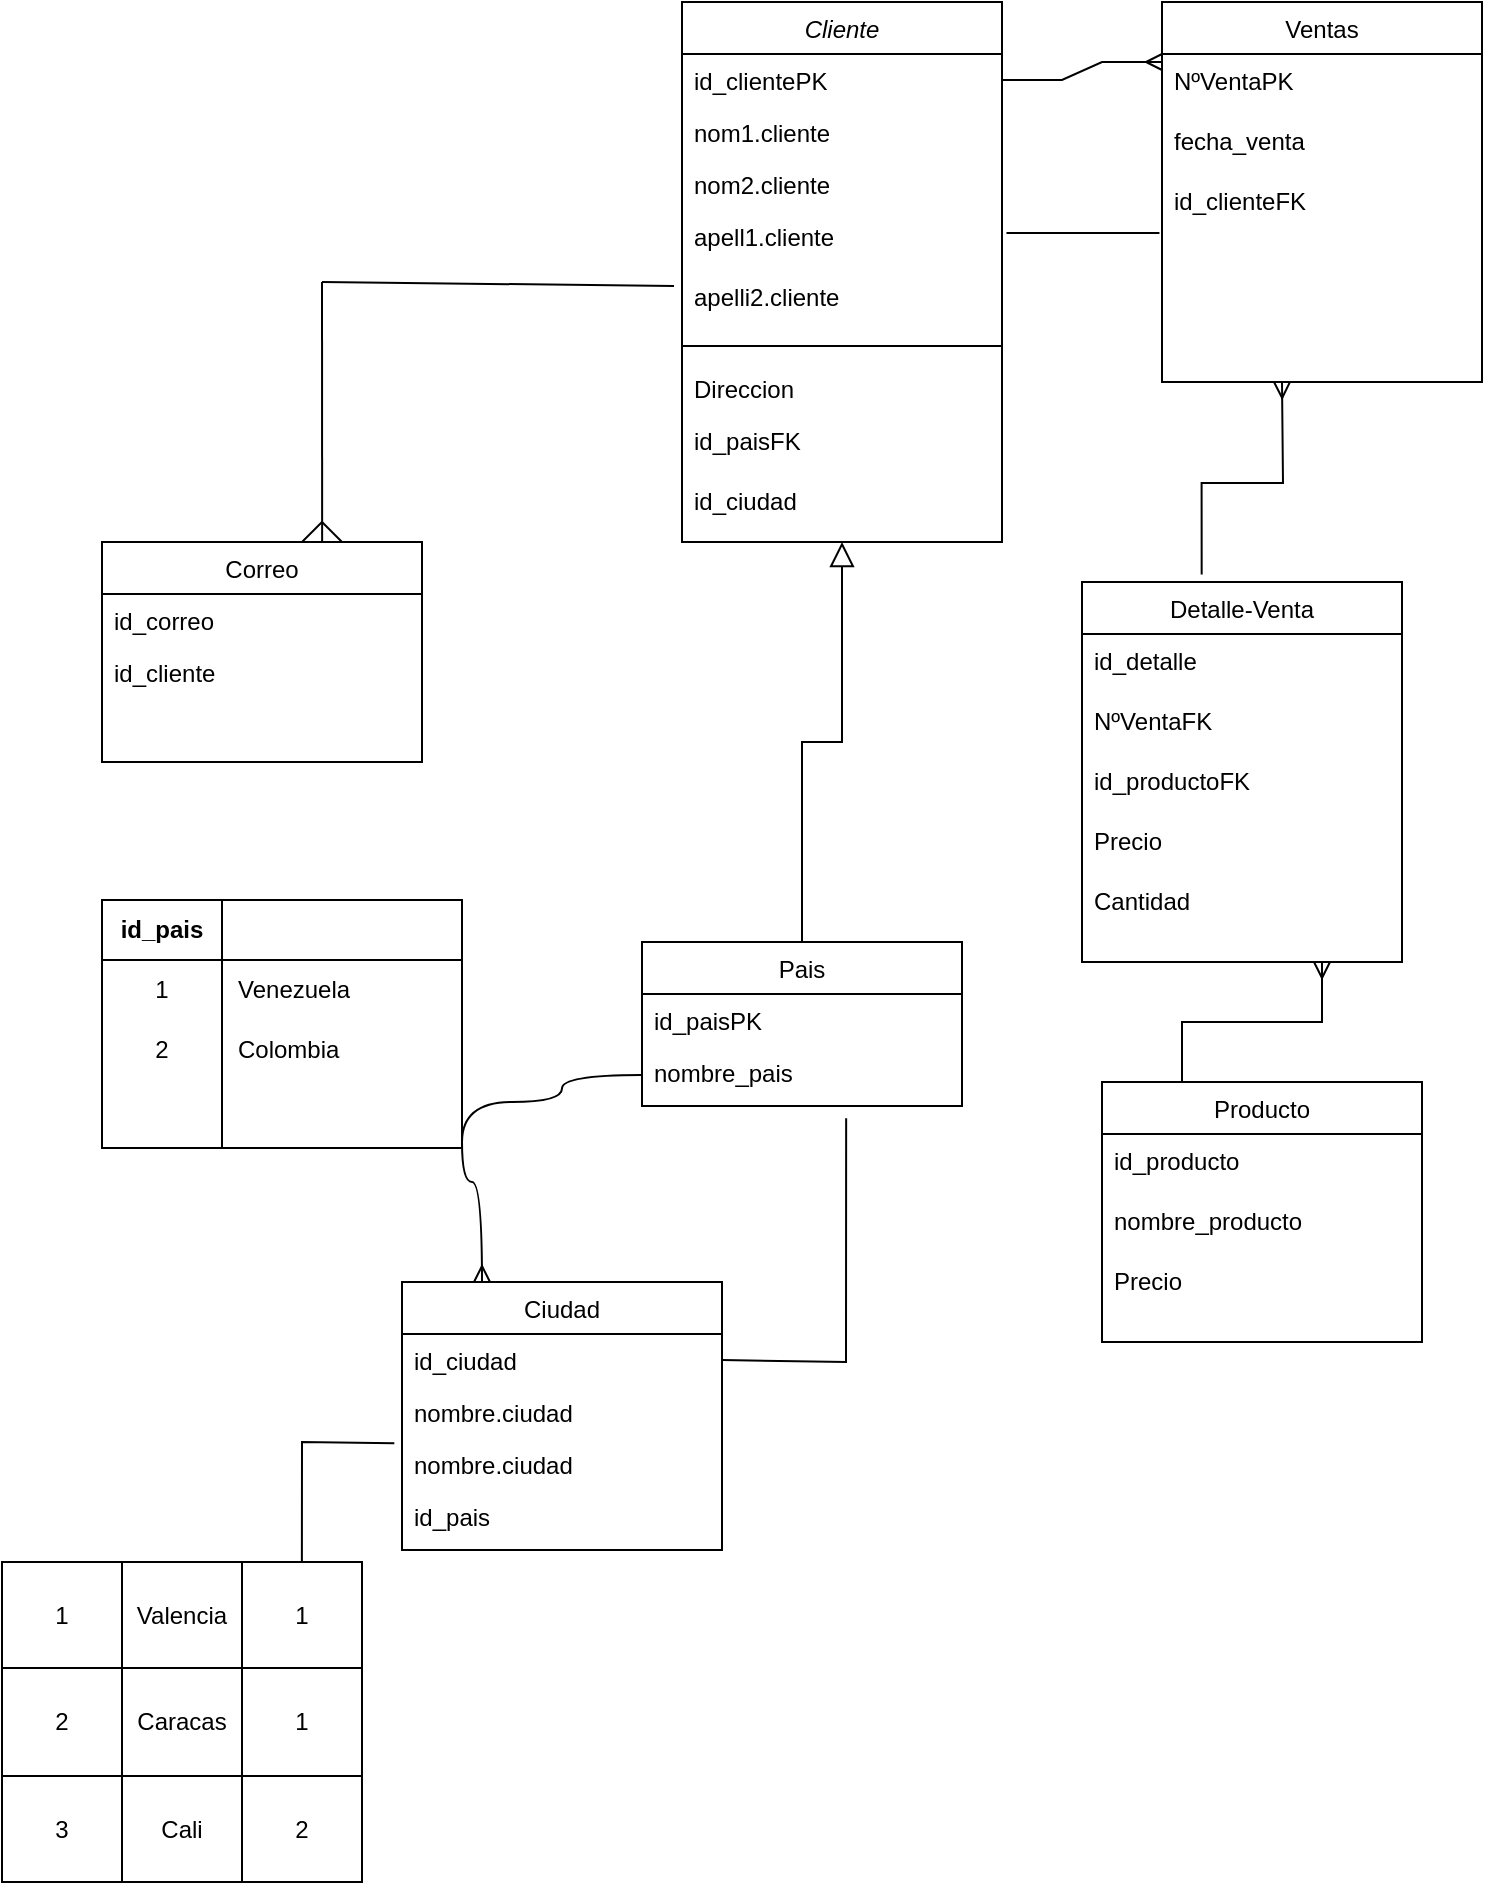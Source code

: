 <mxfile version="21.3.7" type="github">
  <diagram id="C5RBs43oDa-KdzZeNtuy" name="Page-1">
    <mxGraphModel dx="1076" dy="739" grid="1" gridSize="10" guides="1" tooltips="1" connect="1" arrows="1" fold="1" page="1" pageScale="1" pageWidth="827" pageHeight="1169" math="0" shadow="0">
      <root>
        <mxCell id="WIyWlLk6GJQsqaUBKTNV-0" />
        <mxCell id="WIyWlLk6GJQsqaUBKTNV-1" parent="WIyWlLk6GJQsqaUBKTNV-0" />
        <mxCell id="zkfFHV4jXpPFQw0GAbJ--0" value="Cliente" style="swimlane;fontStyle=2;align=center;verticalAlign=top;childLayout=stackLayout;horizontal=1;startSize=26;horizontalStack=0;resizeParent=1;resizeLast=0;collapsible=1;marginBottom=0;rounded=0;shadow=0;strokeWidth=1;" parent="WIyWlLk6GJQsqaUBKTNV-1" vertex="1">
          <mxGeometry x="380" y="60" width="160" height="270" as="geometry">
            <mxRectangle x="230" y="140" width="160" height="26" as="alternateBounds" />
          </mxGeometry>
        </mxCell>
        <mxCell id="zkfFHV4jXpPFQw0GAbJ--1" value="id_clientePK" style="text;align=left;verticalAlign=top;spacingLeft=4;spacingRight=4;overflow=hidden;rotatable=0;points=[[0,0.5],[1,0.5]];portConstraint=eastwest;" parent="zkfFHV4jXpPFQw0GAbJ--0" vertex="1">
          <mxGeometry y="26" width="160" height="26" as="geometry" />
        </mxCell>
        <mxCell id="zkfFHV4jXpPFQw0GAbJ--2" value="nom1.cliente" style="text;align=left;verticalAlign=top;spacingLeft=4;spacingRight=4;overflow=hidden;rotatable=0;points=[[0,0.5],[1,0.5]];portConstraint=eastwest;rounded=0;shadow=0;html=0;" parent="zkfFHV4jXpPFQw0GAbJ--0" vertex="1">
          <mxGeometry y="52" width="160" height="26" as="geometry" />
        </mxCell>
        <mxCell id="zkfFHV4jXpPFQw0GAbJ--3" value="nom2.cliente" style="text;align=left;verticalAlign=top;spacingLeft=4;spacingRight=4;overflow=hidden;rotatable=0;points=[[0,0.5],[1,0.5]];portConstraint=eastwest;rounded=0;shadow=0;html=0;" parent="zkfFHV4jXpPFQw0GAbJ--0" vertex="1">
          <mxGeometry y="78" width="160" height="26" as="geometry" />
        </mxCell>
        <mxCell id="vgjot9gvpbiuGlQ6423_-0" value="apell1.cliente" style="text;html=1;align=left;verticalAlign=top;resizable=0;points=[];autosize=1;strokeColor=none;fillColor=none;spacingLeft=4;spacingRight=4;" vertex="1" parent="zkfFHV4jXpPFQw0GAbJ--0">
          <mxGeometry y="104" width="160" height="30" as="geometry" />
        </mxCell>
        <mxCell id="vgjot9gvpbiuGlQ6423_-1" value="apelli2.cliente" style="text;html=1;align=left;verticalAlign=top;resizable=0;points=[];autosize=1;strokeColor=none;fillColor=none;spacingLeft=4;spacingRight=4;" vertex="1" parent="zkfFHV4jXpPFQw0GAbJ--0">
          <mxGeometry y="134" width="160" height="30" as="geometry" />
        </mxCell>
        <mxCell id="zkfFHV4jXpPFQw0GAbJ--4" value="" style="line;html=1;strokeWidth=1;align=left;verticalAlign=middle;spacingTop=-1;spacingLeft=3;spacingRight=3;rotatable=0;labelPosition=right;points=[];portConstraint=eastwest;" parent="zkfFHV4jXpPFQw0GAbJ--0" vertex="1">
          <mxGeometry y="164" width="160" height="16" as="geometry" />
        </mxCell>
        <mxCell id="zkfFHV4jXpPFQw0GAbJ--5" value="Direccion" style="text;align=left;verticalAlign=top;spacingLeft=4;spacingRight=4;overflow=hidden;rotatable=0;points=[[0,0.5],[1,0.5]];portConstraint=eastwest;" parent="zkfFHV4jXpPFQw0GAbJ--0" vertex="1">
          <mxGeometry y="180" width="160" height="26" as="geometry" />
        </mxCell>
        <mxCell id="vgjot9gvpbiuGlQ6423_-2" value="id_paisFK" style="text;html=1;align=left;verticalAlign=top;resizable=0;points=[];autosize=1;strokeColor=none;fillColor=none;spacingLeft=4;spacingRight=4;" vertex="1" parent="zkfFHV4jXpPFQw0GAbJ--0">
          <mxGeometry y="206" width="160" height="30" as="geometry" />
        </mxCell>
        <mxCell id="vgjot9gvpbiuGlQ6423_-3" value="id_ciudad" style="text;html=1;align=left;verticalAlign=top;resizable=0;points=[];autosize=1;strokeColor=none;fillColor=none;spacingLeft=4;spacingRight=4;" vertex="1" parent="zkfFHV4jXpPFQw0GAbJ--0">
          <mxGeometry y="236" width="160" height="30" as="geometry" />
        </mxCell>
        <mxCell id="zkfFHV4jXpPFQw0GAbJ--6" value="Correo" style="swimlane;fontStyle=0;align=center;verticalAlign=top;childLayout=stackLayout;horizontal=1;startSize=26;horizontalStack=0;resizeParent=1;resizeLast=0;collapsible=1;marginBottom=0;rounded=0;shadow=0;strokeWidth=1;" parent="WIyWlLk6GJQsqaUBKTNV-1" vertex="1">
          <mxGeometry x="90" y="330" width="160" height="110" as="geometry">
            <mxRectangle x="130" y="380" width="160" height="26" as="alternateBounds" />
          </mxGeometry>
        </mxCell>
        <mxCell id="zkfFHV4jXpPFQw0GAbJ--7" value="id_correo" style="text;align=left;verticalAlign=top;spacingLeft=4;spacingRight=4;overflow=hidden;rotatable=0;points=[[0,0.5],[1,0.5]];portConstraint=eastwest;" parent="zkfFHV4jXpPFQw0GAbJ--6" vertex="1">
          <mxGeometry y="26" width="160" height="26" as="geometry" />
        </mxCell>
        <mxCell id="zkfFHV4jXpPFQw0GAbJ--8" value="id_cliente" style="text;align=left;verticalAlign=top;spacingLeft=4;spacingRight=4;overflow=hidden;rotatable=0;points=[[0,0.5],[1,0.5]];portConstraint=eastwest;rounded=0;shadow=0;html=0;" parent="zkfFHV4jXpPFQw0GAbJ--6" vertex="1">
          <mxGeometry y="52" width="160" height="26" as="geometry" />
        </mxCell>
        <mxCell id="zkfFHV4jXpPFQw0GAbJ--13" value="Pais" style="swimlane;fontStyle=0;align=center;verticalAlign=top;childLayout=stackLayout;horizontal=1;startSize=26;horizontalStack=0;resizeParent=1;resizeLast=0;collapsible=1;marginBottom=0;rounded=0;shadow=0;strokeWidth=1;" parent="WIyWlLk6GJQsqaUBKTNV-1" vertex="1">
          <mxGeometry x="360" y="530" width="160" height="82" as="geometry">
            <mxRectangle x="340" y="380" width="170" height="26" as="alternateBounds" />
          </mxGeometry>
        </mxCell>
        <mxCell id="zkfFHV4jXpPFQw0GAbJ--14" value="id_paisPK" style="text;align=left;verticalAlign=top;spacingLeft=4;spacingRight=4;overflow=hidden;rotatable=0;points=[[0,0.5],[1,0.5]];portConstraint=eastwest;" parent="zkfFHV4jXpPFQw0GAbJ--13" vertex="1">
          <mxGeometry y="26" width="160" height="26" as="geometry" />
        </mxCell>
        <mxCell id="vgjot9gvpbiuGlQ6423_-12" value="nombre_pais" style="text;html=1;align=left;verticalAlign=top;resizable=0;points=[];autosize=1;strokeColor=none;fillColor=none;spacingLeft=4;spacingRight=4;" vertex="1" parent="zkfFHV4jXpPFQw0GAbJ--13">
          <mxGeometry y="52" width="160" height="30" as="geometry" />
        </mxCell>
        <mxCell id="zkfFHV4jXpPFQw0GAbJ--16" value="" style="endArrow=block;endSize=10;endFill=0;shadow=0;strokeWidth=1;rounded=0;edgeStyle=elbowEdgeStyle;elbow=vertical;" parent="WIyWlLk6GJQsqaUBKTNV-1" source="zkfFHV4jXpPFQw0GAbJ--13" target="zkfFHV4jXpPFQw0GAbJ--0" edge="1">
          <mxGeometry width="160" relative="1" as="geometry">
            <mxPoint x="210" y="373" as="sourcePoint" />
            <mxPoint x="310" y="271" as="targetPoint" />
          </mxGeometry>
        </mxCell>
        <mxCell id="zkfFHV4jXpPFQw0GAbJ--17" value="Ventas" style="swimlane;fontStyle=0;align=center;verticalAlign=top;childLayout=stackLayout;horizontal=1;startSize=26;horizontalStack=0;resizeParent=1;resizeLast=0;collapsible=1;marginBottom=0;rounded=0;shadow=0;strokeWidth=1;" parent="WIyWlLk6GJQsqaUBKTNV-1" vertex="1">
          <mxGeometry x="620" y="60" width="160" height="190" as="geometry">
            <mxRectangle x="550" y="140" width="160" height="26" as="alternateBounds" />
          </mxGeometry>
        </mxCell>
        <mxCell id="vgjot9gvpbiuGlQ6423_-99" value="NºVentaPK" style="text;html=1;align=left;verticalAlign=top;resizable=0;points=[];autosize=1;strokeColor=none;fillColor=none;spacingLeft=4;spacingRight=4;" vertex="1" parent="zkfFHV4jXpPFQw0GAbJ--17">
          <mxGeometry y="26" width="160" height="30" as="geometry" />
        </mxCell>
        <mxCell id="vgjot9gvpbiuGlQ6423_-100" value="fecha_venta" style="text;html=1;align=left;verticalAlign=top;resizable=0;points=[];autosize=1;strokeColor=none;fillColor=none;spacingLeft=4;spacingRight=4;" vertex="1" parent="zkfFHV4jXpPFQw0GAbJ--17">
          <mxGeometry y="56" width="160" height="30" as="geometry" />
        </mxCell>
        <mxCell id="vgjot9gvpbiuGlQ6423_-101" value="id_clienteFK" style="text;html=1;align=left;verticalAlign=top;resizable=0;points=[];autosize=1;strokeColor=none;fillColor=none;spacingLeft=4;spacingRight=4;" vertex="1" parent="zkfFHV4jXpPFQw0GAbJ--17">
          <mxGeometry y="86" width="160" height="30" as="geometry" />
        </mxCell>
        <mxCell id="vgjot9gvpbiuGlQ6423_-7" value="" style="endArrow=none;html=1;rounded=0;exitX=0.688;exitY=0;exitDx=0;exitDy=0;exitPerimeter=0;" edge="1" parent="WIyWlLk6GJQsqaUBKTNV-1" source="zkfFHV4jXpPFQw0GAbJ--6">
          <mxGeometry width="50" height="50" relative="1" as="geometry">
            <mxPoint x="200" y="320" as="sourcePoint" />
            <mxPoint x="200" y="200" as="targetPoint" />
          </mxGeometry>
        </mxCell>
        <mxCell id="vgjot9gvpbiuGlQ6423_-9" value="" style="endArrow=none;html=1;rounded=0;entryX=-0.025;entryY=0.267;entryDx=0;entryDy=0;entryPerimeter=0;" edge="1" parent="WIyWlLk6GJQsqaUBKTNV-1" target="vgjot9gvpbiuGlQ6423_-1">
          <mxGeometry width="50" height="50" relative="1" as="geometry">
            <mxPoint x="200" y="200" as="sourcePoint" />
            <mxPoint x="290" y="190" as="targetPoint" />
          </mxGeometry>
        </mxCell>
        <mxCell id="vgjot9gvpbiuGlQ6423_-10" value="" style="endArrow=none;html=1;rounded=0;" edge="1" parent="WIyWlLk6GJQsqaUBKTNV-1">
          <mxGeometry width="50" height="50" relative="1" as="geometry">
            <mxPoint x="190" y="330" as="sourcePoint" />
            <mxPoint x="200" y="320" as="targetPoint" />
          </mxGeometry>
        </mxCell>
        <mxCell id="vgjot9gvpbiuGlQ6423_-11" value="" style="endArrow=none;html=1;rounded=0;exitX=0.75;exitY=0;exitDx=0;exitDy=0;" edge="1" parent="WIyWlLk6GJQsqaUBKTNV-1" source="zkfFHV4jXpPFQw0GAbJ--6">
          <mxGeometry width="50" height="50" relative="1" as="geometry">
            <mxPoint x="180" y="320" as="sourcePoint" />
            <mxPoint x="200" y="320" as="targetPoint" />
          </mxGeometry>
        </mxCell>
        <mxCell id="vgjot9gvpbiuGlQ6423_-63" value="" style="shape=table;startSize=0;container=1;collapsible=1;childLayout=tableLayout;fixedRows=1;rowLines=0;fontStyle=1;align=center;resizeLast=1;html=1;" vertex="1" parent="WIyWlLk6GJQsqaUBKTNV-1">
          <mxGeometry x="90" y="509" width="180" height="124" as="geometry" />
        </mxCell>
        <mxCell id="vgjot9gvpbiuGlQ6423_-64" value="" style="shape=tableRow;horizontal=0;startSize=0;swimlaneHead=0;swimlaneBody=0;fillColor=none;collapsible=0;dropTarget=0;points=[[0,0.5],[1,0.5]];portConstraint=eastwest;top=0;left=0;right=0;bottom=1;" vertex="1" parent="vgjot9gvpbiuGlQ6423_-63">
          <mxGeometry width="180" height="30" as="geometry" />
        </mxCell>
        <mxCell id="vgjot9gvpbiuGlQ6423_-65" value="id_pais" style="shape=partialRectangle;connectable=0;fillColor=none;top=0;left=0;bottom=0;right=0;fontStyle=1;overflow=hidden;whiteSpace=wrap;html=1;" vertex="1" parent="vgjot9gvpbiuGlQ6423_-64">
          <mxGeometry width="60" height="30" as="geometry">
            <mxRectangle width="60" height="30" as="alternateBounds" />
          </mxGeometry>
        </mxCell>
        <mxCell id="vgjot9gvpbiuGlQ6423_-66" value="" style="shape=partialRectangle;connectable=0;fillColor=none;top=0;left=0;bottom=0;right=0;align=left;spacingLeft=6;fontStyle=5;overflow=hidden;whiteSpace=wrap;html=1;" vertex="1" parent="vgjot9gvpbiuGlQ6423_-64">
          <mxGeometry x="60" width="120" height="30" as="geometry">
            <mxRectangle width="120" height="30" as="alternateBounds" />
          </mxGeometry>
        </mxCell>
        <mxCell id="vgjot9gvpbiuGlQ6423_-67" value="" style="shape=tableRow;horizontal=0;startSize=0;swimlaneHead=0;swimlaneBody=0;fillColor=none;collapsible=0;dropTarget=0;points=[[0,0.5],[1,0.5]];portConstraint=eastwest;top=0;left=0;right=0;bottom=0;" vertex="1" parent="vgjot9gvpbiuGlQ6423_-63">
          <mxGeometry y="30" width="180" height="30" as="geometry" />
        </mxCell>
        <mxCell id="vgjot9gvpbiuGlQ6423_-68" value="1" style="shape=partialRectangle;connectable=0;fillColor=none;top=0;left=0;bottom=0;right=0;editable=1;overflow=hidden;whiteSpace=wrap;html=1;" vertex="1" parent="vgjot9gvpbiuGlQ6423_-67">
          <mxGeometry width="60" height="30" as="geometry">
            <mxRectangle width="60" height="30" as="alternateBounds" />
          </mxGeometry>
        </mxCell>
        <mxCell id="vgjot9gvpbiuGlQ6423_-69" value="Venezuela" style="shape=partialRectangle;connectable=0;fillColor=none;top=0;left=0;bottom=0;right=0;align=left;spacingLeft=6;overflow=hidden;whiteSpace=wrap;html=1;" vertex="1" parent="vgjot9gvpbiuGlQ6423_-67">
          <mxGeometry x="60" width="120" height="30" as="geometry">
            <mxRectangle width="120" height="30" as="alternateBounds" />
          </mxGeometry>
        </mxCell>
        <mxCell id="vgjot9gvpbiuGlQ6423_-70" value="" style="shape=tableRow;horizontal=0;startSize=0;swimlaneHead=0;swimlaneBody=0;fillColor=none;collapsible=0;dropTarget=0;points=[[0,0.5],[1,0.5]];portConstraint=eastwest;top=0;left=0;right=0;bottom=0;" vertex="1" parent="vgjot9gvpbiuGlQ6423_-63">
          <mxGeometry y="60" width="180" height="30" as="geometry" />
        </mxCell>
        <mxCell id="vgjot9gvpbiuGlQ6423_-71" value="2" style="shape=partialRectangle;connectable=0;fillColor=none;top=0;left=0;bottom=0;right=0;editable=1;overflow=hidden;whiteSpace=wrap;html=1;" vertex="1" parent="vgjot9gvpbiuGlQ6423_-70">
          <mxGeometry width="60" height="30" as="geometry">
            <mxRectangle width="60" height="30" as="alternateBounds" />
          </mxGeometry>
        </mxCell>
        <mxCell id="vgjot9gvpbiuGlQ6423_-72" value="Colombia" style="shape=partialRectangle;connectable=0;fillColor=none;top=0;left=0;bottom=0;right=0;align=left;spacingLeft=6;overflow=hidden;whiteSpace=wrap;html=1;" vertex="1" parent="vgjot9gvpbiuGlQ6423_-70">
          <mxGeometry x="60" width="120" height="30" as="geometry">
            <mxRectangle width="120" height="30" as="alternateBounds" />
          </mxGeometry>
        </mxCell>
        <mxCell id="vgjot9gvpbiuGlQ6423_-73" value="" style="shape=tableRow;horizontal=0;startSize=0;swimlaneHead=0;swimlaneBody=0;fillColor=none;collapsible=0;dropTarget=0;points=[[0,0.5],[1,0.5]];portConstraint=eastwest;top=0;left=0;right=0;bottom=0;" vertex="1" parent="vgjot9gvpbiuGlQ6423_-63">
          <mxGeometry y="90" width="180" height="34" as="geometry" />
        </mxCell>
        <mxCell id="vgjot9gvpbiuGlQ6423_-74" value="" style="shape=partialRectangle;connectable=0;fillColor=none;top=0;left=0;bottom=0;right=0;editable=1;overflow=hidden;whiteSpace=wrap;html=1;" vertex="1" parent="vgjot9gvpbiuGlQ6423_-73">
          <mxGeometry width="60" height="34" as="geometry">
            <mxRectangle width="60" height="34" as="alternateBounds" />
          </mxGeometry>
        </mxCell>
        <mxCell id="vgjot9gvpbiuGlQ6423_-75" value="" style="shape=partialRectangle;connectable=0;fillColor=none;top=0;left=0;bottom=0;right=0;align=left;spacingLeft=6;overflow=hidden;whiteSpace=wrap;html=1;" vertex="1" parent="vgjot9gvpbiuGlQ6423_-73">
          <mxGeometry x="60" width="120" height="34" as="geometry">
            <mxRectangle width="120" height="34" as="alternateBounds" />
          </mxGeometry>
        </mxCell>
        <mxCell id="vgjot9gvpbiuGlQ6423_-76" value="Ciudad" style="swimlane;fontStyle=0;align=center;verticalAlign=top;childLayout=stackLayout;horizontal=1;startSize=26;horizontalStack=0;resizeParent=1;resizeLast=0;collapsible=1;marginBottom=0;rounded=0;shadow=0;strokeWidth=1;" vertex="1" parent="WIyWlLk6GJQsqaUBKTNV-1">
          <mxGeometry x="240" y="700" width="160" height="134" as="geometry">
            <mxRectangle x="130" y="380" width="160" height="26" as="alternateBounds" />
          </mxGeometry>
        </mxCell>
        <mxCell id="vgjot9gvpbiuGlQ6423_-77" value="id_ciudad" style="text;align=left;verticalAlign=top;spacingLeft=4;spacingRight=4;overflow=hidden;rotatable=0;points=[[0,0.5],[1,0.5]];portConstraint=eastwest;" vertex="1" parent="vgjot9gvpbiuGlQ6423_-76">
          <mxGeometry y="26" width="160" height="26" as="geometry" />
        </mxCell>
        <mxCell id="vgjot9gvpbiuGlQ6423_-84" value="nombre.ciudad" style="text;align=left;verticalAlign=top;spacingLeft=4;spacingRight=4;overflow=hidden;rotatable=0;points=[[0,0.5],[1,0.5]];portConstraint=eastwest;rounded=0;shadow=0;html=0;" vertex="1" parent="vgjot9gvpbiuGlQ6423_-76">
          <mxGeometry y="52" width="160" height="26" as="geometry" />
        </mxCell>
        <mxCell id="vgjot9gvpbiuGlQ6423_-78" value="nombre.ciudad" style="text;align=left;verticalAlign=top;spacingLeft=4;spacingRight=4;overflow=hidden;rotatable=0;points=[[0,0.5],[1,0.5]];portConstraint=eastwest;rounded=0;shadow=0;html=0;" vertex="1" parent="vgjot9gvpbiuGlQ6423_-76">
          <mxGeometry y="78" width="160" height="26" as="geometry" />
        </mxCell>
        <mxCell id="vgjot9gvpbiuGlQ6423_-79" value="id_pais" style="text;html=1;align=left;verticalAlign=top;resizable=0;points=[];autosize=1;strokeColor=none;fillColor=none;spacingLeft=4;spacingRight=4;" vertex="1" parent="vgjot9gvpbiuGlQ6423_-76">
          <mxGeometry y="104" width="160" height="30" as="geometry" />
        </mxCell>
        <mxCell id="vgjot9gvpbiuGlQ6423_-81" value="" style="endArrow=none;html=1;rounded=0;exitX=1;exitY=0.5;exitDx=0;exitDy=0;entryX=0.638;entryY=1.206;entryDx=0;entryDy=0;entryPerimeter=0;" edge="1" parent="WIyWlLk6GJQsqaUBKTNV-1" source="vgjot9gvpbiuGlQ6423_-77" target="vgjot9gvpbiuGlQ6423_-12">
          <mxGeometry width="50" height="50" relative="1" as="geometry">
            <mxPoint x="440" y="710" as="sourcePoint" />
            <mxPoint x="490" y="660" as="targetPoint" />
            <Array as="points">
              <mxPoint x="462" y="740" />
            </Array>
          </mxGeometry>
        </mxCell>
        <mxCell id="vgjot9gvpbiuGlQ6423_-83" value="" style="edgeStyle=orthogonalEdgeStyle;fontSize=12;html=1;endArrow=ERmany;rounded=0;spacingTop=21;spacingLeft=10;exitX=-0.003;exitY=0.483;exitDx=0;exitDy=0;curved=1;exitPerimeter=0;strokeWidth=1;startSize=10;endFill=0;entryX=0.25;entryY=0;entryDx=0;entryDy=0;" edge="1" parent="WIyWlLk6GJQsqaUBKTNV-1" source="vgjot9gvpbiuGlQ6423_-12" target="vgjot9gvpbiuGlQ6423_-76">
          <mxGeometry width="100" height="100" relative="1" as="geometry">
            <mxPoint x="320" y="590" as="sourcePoint" />
            <mxPoint x="280" y="690" as="targetPoint" />
            <Array as="points">
              <mxPoint x="320" y="597" />
              <mxPoint x="320" y="610" />
              <mxPoint x="270" y="610" />
              <mxPoint x="270" y="650" />
              <mxPoint x="280" y="650" />
            </Array>
          </mxGeometry>
        </mxCell>
        <mxCell id="vgjot9gvpbiuGlQ6423_-85" value="" style="childLayout=tableLayout;recursiveResize=0;shadow=0;fillColor=none;" vertex="1" parent="WIyWlLk6GJQsqaUBKTNV-1">
          <mxGeometry x="40" y="840" width="180" height="160" as="geometry" />
        </mxCell>
        <mxCell id="vgjot9gvpbiuGlQ6423_-86" value="" style="shape=tableRow;horizontal=0;startSize=0;swimlaneHead=0;swimlaneBody=0;top=0;left=0;bottom=0;right=0;dropTarget=0;collapsible=0;recursiveResize=0;expand=0;fontStyle=0;fillColor=none;strokeColor=inherit;" vertex="1" parent="vgjot9gvpbiuGlQ6423_-85">
          <mxGeometry width="180" height="53" as="geometry" />
        </mxCell>
        <mxCell id="vgjot9gvpbiuGlQ6423_-87" value="1" style="connectable=0;recursiveResize=0;strokeColor=inherit;fillColor=none;align=center;whiteSpace=wrap;html=1;" vertex="1" parent="vgjot9gvpbiuGlQ6423_-86">
          <mxGeometry width="60" height="53" as="geometry">
            <mxRectangle width="60" height="53" as="alternateBounds" />
          </mxGeometry>
        </mxCell>
        <mxCell id="vgjot9gvpbiuGlQ6423_-88" value="Valencia" style="connectable=0;recursiveResize=0;strokeColor=inherit;fillColor=none;align=center;whiteSpace=wrap;html=1;" vertex="1" parent="vgjot9gvpbiuGlQ6423_-86">
          <mxGeometry x="60" width="60" height="53" as="geometry">
            <mxRectangle width="60" height="53" as="alternateBounds" />
          </mxGeometry>
        </mxCell>
        <mxCell id="vgjot9gvpbiuGlQ6423_-89" value="1" style="connectable=0;recursiveResize=0;strokeColor=inherit;fillColor=none;align=center;whiteSpace=wrap;html=1;" vertex="1" parent="vgjot9gvpbiuGlQ6423_-86">
          <mxGeometry x="120" width="60" height="53" as="geometry">
            <mxRectangle width="60" height="53" as="alternateBounds" />
          </mxGeometry>
        </mxCell>
        <mxCell id="vgjot9gvpbiuGlQ6423_-90" style="shape=tableRow;horizontal=0;startSize=0;swimlaneHead=0;swimlaneBody=0;top=0;left=0;bottom=0;right=0;dropTarget=0;collapsible=0;recursiveResize=0;expand=0;fontStyle=0;fillColor=none;strokeColor=inherit;" vertex="1" parent="vgjot9gvpbiuGlQ6423_-85">
          <mxGeometry y="53" width="180" height="54" as="geometry" />
        </mxCell>
        <mxCell id="vgjot9gvpbiuGlQ6423_-91" value="2" style="connectable=0;recursiveResize=0;strokeColor=inherit;fillColor=none;align=center;whiteSpace=wrap;html=1;" vertex="1" parent="vgjot9gvpbiuGlQ6423_-90">
          <mxGeometry width="60" height="54" as="geometry">
            <mxRectangle width="60" height="54" as="alternateBounds" />
          </mxGeometry>
        </mxCell>
        <mxCell id="vgjot9gvpbiuGlQ6423_-92" value="Caracas" style="connectable=0;recursiveResize=0;strokeColor=inherit;fillColor=none;align=center;whiteSpace=wrap;html=1;" vertex="1" parent="vgjot9gvpbiuGlQ6423_-90">
          <mxGeometry x="60" width="60" height="54" as="geometry">
            <mxRectangle width="60" height="54" as="alternateBounds" />
          </mxGeometry>
        </mxCell>
        <mxCell id="vgjot9gvpbiuGlQ6423_-93" value="1" style="connectable=0;recursiveResize=0;strokeColor=inherit;fillColor=none;align=center;whiteSpace=wrap;html=1;" vertex="1" parent="vgjot9gvpbiuGlQ6423_-90">
          <mxGeometry x="120" width="60" height="54" as="geometry">
            <mxRectangle width="60" height="54" as="alternateBounds" />
          </mxGeometry>
        </mxCell>
        <mxCell id="vgjot9gvpbiuGlQ6423_-94" style="shape=tableRow;horizontal=0;startSize=0;swimlaneHead=0;swimlaneBody=0;top=0;left=0;bottom=0;right=0;dropTarget=0;collapsible=0;recursiveResize=0;expand=0;fontStyle=0;fillColor=none;strokeColor=inherit;" vertex="1" parent="vgjot9gvpbiuGlQ6423_-85">
          <mxGeometry y="107" width="180" height="53" as="geometry" />
        </mxCell>
        <mxCell id="vgjot9gvpbiuGlQ6423_-95" value="3" style="connectable=0;recursiveResize=0;strokeColor=inherit;fillColor=none;align=center;whiteSpace=wrap;html=1;" vertex="1" parent="vgjot9gvpbiuGlQ6423_-94">
          <mxGeometry width="60" height="53" as="geometry">
            <mxRectangle width="60" height="53" as="alternateBounds" />
          </mxGeometry>
        </mxCell>
        <mxCell id="vgjot9gvpbiuGlQ6423_-96" value="Cali" style="connectable=0;recursiveResize=0;strokeColor=inherit;fillColor=none;align=center;whiteSpace=wrap;html=1;" vertex="1" parent="vgjot9gvpbiuGlQ6423_-94">
          <mxGeometry x="60" width="60" height="53" as="geometry">
            <mxRectangle width="60" height="53" as="alternateBounds" />
          </mxGeometry>
        </mxCell>
        <mxCell id="vgjot9gvpbiuGlQ6423_-97" value="2" style="connectable=0;recursiveResize=0;strokeColor=inherit;fillColor=none;align=center;whiteSpace=wrap;html=1;" vertex="1" parent="vgjot9gvpbiuGlQ6423_-94">
          <mxGeometry x="120" width="60" height="53" as="geometry">
            <mxRectangle width="60" height="53" as="alternateBounds" />
          </mxGeometry>
        </mxCell>
        <mxCell id="vgjot9gvpbiuGlQ6423_-98" value="" style="endArrow=none;html=1;rounded=0;exitX=0.833;exitY=0;exitDx=0;exitDy=0;exitPerimeter=0;entryX=-0.024;entryY=0.103;entryDx=0;entryDy=0;entryPerimeter=0;" edge="1" parent="WIyWlLk6GJQsqaUBKTNV-1" source="vgjot9gvpbiuGlQ6423_-86" target="vgjot9gvpbiuGlQ6423_-78">
          <mxGeometry width="50" height="50" relative="1" as="geometry">
            <mxPoint x="155" y="820" as="sourcePoint" />
            <mxPoint x="205" y="770" as="targetPoint" />
            <Array as="points">
              <mxPoint x="190" y="780" />
            </Array>
          </mxGeometry>
        </mxCell>
        <mxCell id="vgjot9gvpbiuGlQ6423_-102" value="" style="endArrow=none;html=1;rounded=0;exitX=1.014;exitY=0.384;exitDx=0;exitDy=0;exitPerimeter=0;entryX=-0.008;entryY=0.984;entryDx=0;entryDy=0;entryPerimeter=0;" edge="1" parent="WIyWlLk6GJQsqaUBKTNV-1" source="vgjot9gvpbiuGlQ6423_-0" target="vgjot9gvpbiuGlQ6423_-101">
          <mxGeometry width="50" height="50" relative="1" as="geometry">
            <mxPoint x="550" y="180" as="sourcePoint" />
            <mxPoint x="630" y="180" as="targetPoint" />
          </mxGeometry>
        </mxCell>
        <mxCell id="vgjot9gvpbiuGlQ6423_-103" value="" style="edgeStyle=entityRelationEdgeStyle;fontSize=12;html=1;endArrow=ERmany;rounded=0;exitX=1;exitY=0.5;exitDx=0;exitDy=0;" edge="1" parent="WIyWlLk6GJQsqaUBKTNV-1" source="zkfFHV4jXpPFQw0GAbJ--1">
          <mxGeometry width="100" height="100" relative="1" as="geometry">
            <mxPoint x="520" y="190" as="sourcePoint" />
            <mxPoint x="620" y="90" as="targetPoint" />
          </mxGeometry>
        </mxCell>
        <mxCell id="vgjot9gvpbiuGlQ6423_-104" value="Detalle-Venta" style="swimlane;fontStyle=0;align=center;verticalAlign=top;childLayout=stackLayout;horizontal=1;startSize=26;horizontalStack=0;resizeParent=1;resizeLast=0;collapsible=1;marginBottom=0;rounded=0;shadow=0;strokeWidth=1;" vertex="1" parent="WIyWlLk6GJQsqaUBKTNV-1">
          <mxGeometry x="580" y="350" width="160" height="190" as="geometry">
            <mxRectangle x="550" y="140" width="160" height="26" as="alternateBounds" />
          </mxGeometry>
        </mxCell>
        <mxCell id="vgjot9gvpbiuGlQ6423_-105" value="id_detalle" style="text;html=1;align=left;verticalAlign=top;resizable=0;points=[];autosize=1;strokeColor=none;fillColor=none;spacingLeft=4;spacingRight=4;" vertex="1" parent="vgjot9gvpbiuGlQ6423_-104">
          <mxGeometry y="26" width="160" height="30" as="geometry" />
        </mxCell>
        <mxCell id="vgjot9gvpbiuGlQ6423_-106" value="NºVentaFK" style="text;html=1;align=left;verticalAlign=top;resizable=0;points=[];autosize=1;strokeColor=none;fillColor=none;spacingLeft=4;spacingRight=4;" vertex="1" parent="vgjot9gvpbiuGlQ6423_-104">
          <mxGeometry y="56" width="160" height="30" as="geometry" />
        </mxCell>
        <mxCell id="vgjot9gvpbiuGlQ6423_-107" value="id_productoFK" style="text;html=1;align=left;verticalAlign=top;resizable=0;points=[];autosize=1;strokeColor=none;fillColor=none;spacingLeft=4;spacingRight=4;" vertex="1" parent="vgjot9gvpbiuGlQ6423_-104">
          <mxGeometry y="86" width="160" height="30" as="geometry" />
        </mxCell>
        <mxCell id="vgjot9gvpbiuGlQ6423_-108" value="Precio" style="text;html=1;align=left;verticalAlign=top;resizable=0;points=[];autosize=1;strokeColor=none;fillColor=none;spacingLeft=4;spacingRight=4;" vertex="1" parent="vgjot9gvpbiuGlQ6423_-104">
          <mxGeometry y="116" width="160" height="30" as="geometry" />
        </mxCell>
        <mxCell id="vgjot9gvpbiuGlQ6423_-109" value="Cantidad" style="text;html=1;align=left;verticalAlign=top;resizable=0;points=[];autosize=1;strokeColor=none;fillColor=none;spacingLeft=4;spacingRight=4;" vertex="1" parent="vgjot9gvpbiuGlQ6423_-104">
          <mxGeometry y="146" width="160" height="30" as="geometry" />
        </mxCell>
        <mxCell id="vgjot9gvpbiuGlQ6423_-110" value="" style="edgeStyle=orthogonalEdgeStyle;fontSize=12;html=1;endArrow=ERmany;rounded=0;exitX=0.374;exitY=-0.02;exitDx=0;exitDy=0;exitPerimeter=0;" edge="1" parent="WIyWlLk6GJQsqaUBKTNV-1" source="vgjot9gvpbiuGlQ6423_-104">
          <mxGeometry width="100" height="100" relative="1" as="geometry">
            <mxPoint x="580" y="360" as="sourcePoint" />
            <mxPoint x="680" y="250" as="targetPoint" />
          </mxGeometry>
        </mxCell>
        <mxCell id="vgjot9gvpbiuGlQ6423_-113" value="Producto" style="swimlane;fontStyle=0;align=center;verticalAlign=top;childLayout=stackLayout;horizontal=1;startSize=26;horizontalStack=0;resizeParent=1;resizeLast=0;collapsible=1;marginBottom=0;rounded=0;shadow=0;strokeWidth=1;" vertex="1" parent="WIyWlLk6GJQsqaUBKTNV-1">
          <mxGeometry x="590" y="600" width="160" height="130" as="geometry">
            <mxRectangle x="550" y="140" width="160" height="26" as="alternateBounds" />
          </mxGeometry>
        </mxCell>
        <mxCell id="vgjot9gvpbiuGlQ6423_-114" value="id_producto" style="text;html=1;align=left;verticalAlign=top;resizable=0;points=[];autosize=1;strokeColor=none;fillColor=none;spacingLeft=4;spacingRight=4;" vertex="1" parent="vgjot9gvpbiuGlQ6423_-113">
          <mxGeometry y="26" width="160" height="30" as="geometry" />
        </mxCell>
        <mxCell id="vgjot9gvpbiuGlQ6423_-115" value="nombre_producto" style="text;html=1;align=left;verticalAlign=top;resizable=0;points=[];autosize=1;strokeColor=none;fillColor=none;spacingLeft=4;spacingRight=4;" vertex="1" parent="vgjot9gvpbiuGlQ6423_-113">
          <mxGeometry y="56" width="160" height="30" as="geometry" />
        </mxCell>
        <mxCell id="vgjot9gvpbiuGlQ6423_-116" value="Precio" style="text;html=1;align=left;verticalAlign=top;resizable=0;points=[];autosize=1;strokeColor=none;fillColor=none;spacingLeft=4;spacingRight=4;" vertex="1" parent="vgjot9gvpbiuGlQ6423_-113">
          <mxGeometry y="86" width="160" height="30" as="geometry" />
        </mxCell>
        <mxCell id="vgjot9gvpbiuGlQ6423_-117" value="" style="edgeStyle=orthogonalEdgeStyle;fontSize=12;html=1;endArrow=ERmany;rounded=0;exitX=0.25;exitY=0;exitDx=0;exitDy=0;entryX=0.75;entryY=1;entryDx=0;entryDy=0;" edge="1" parent="WIyWlLk6GJQsqaUBKTNV-1" source="vgjot9gvpbiuGlQ6423_-113" target="vgjot9gvpbiuGlQ6423_-104">
          <mxGeometry width="100" height="100" relative="1" as="geometry">
            <mxPoint x="570" y="634" as="sourcePoint" />
            <mxPoint x="670" y="534" as="targetPoint" />
          </mxGeometry>
        </mxCell>
      </root>
    </mxGraphModel>
  </diagram>
</mxfile>
